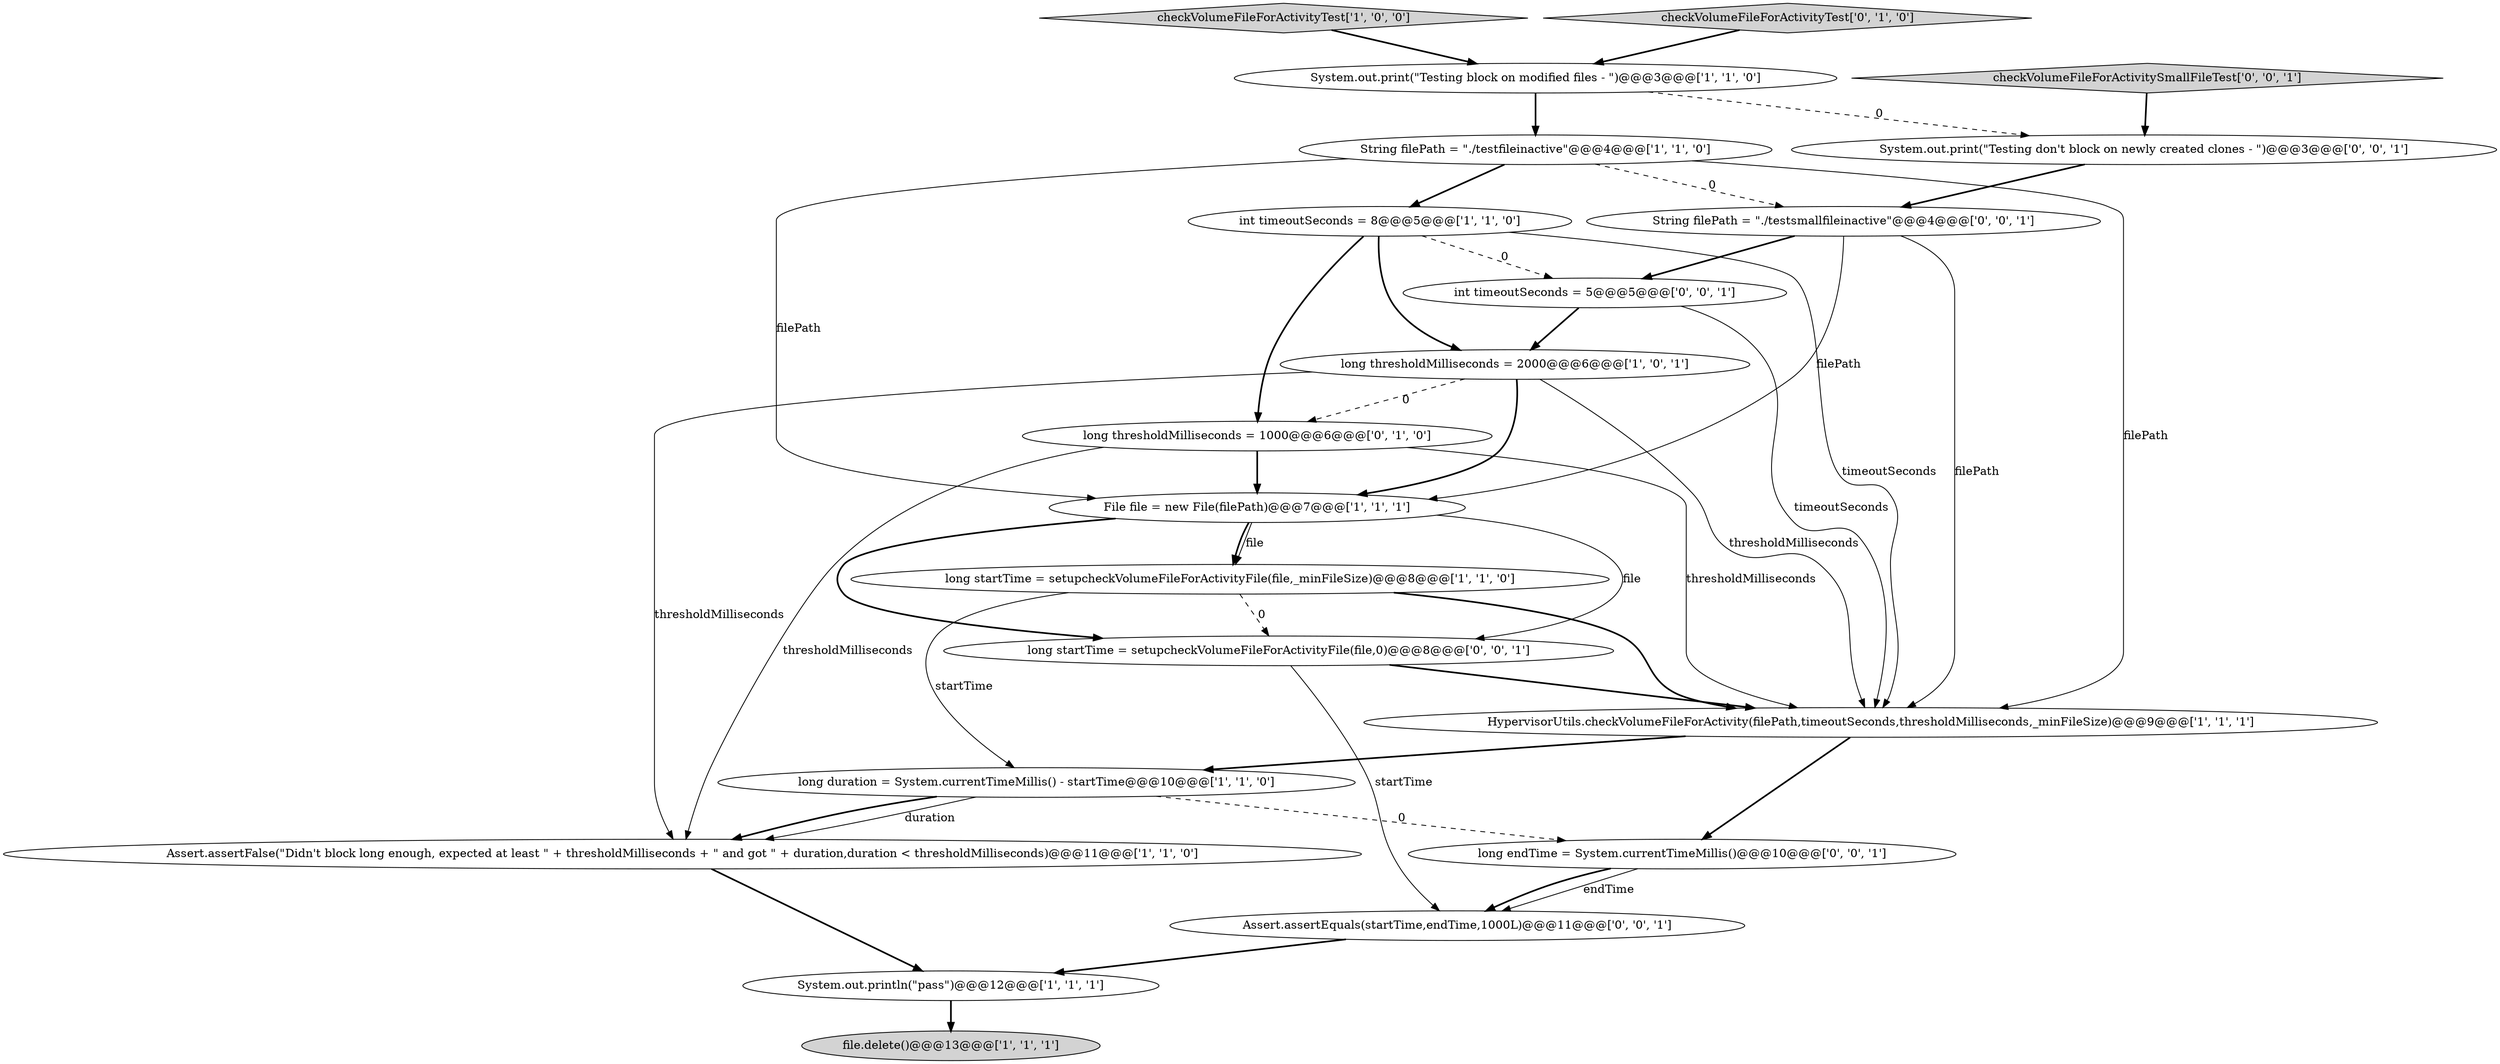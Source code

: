 digraph {
1 [style = filled, label = "Assert.assertFalse(\"Didn't block long enough, expected at least \" + thresholdMilliseconds + \" and got \" + duration,duration < thresholdMilliseconds)@@@11@@@['1', '1', '0']", fillcolor = white, shape = ellipse image = "AAA0AAABBB1BBB"];
18 [style = filled, label = "String filePath = \"./testsmallfileinactive\"@@@4@@@['0', '0', '1']", fillcolor = white, shape = ellipse image = "AAA0AAABBB3BBB"];
20 [style = filled, label = "Assert.assertEquals(startTime,endTime,1000L)@@@11@@@['0', '0', '1']", fillcolor = white, shape = ellipse image = "AAA0AAABBB3BBB"];
9 [style = filled, label = "checkVolumeFileForActivityTest['1', '0', '0']", fillcolor = lightgray, shape = diamond image = "AAA0AAABBB1BBB"];
0 [style = filled, label = "long thresholdMilliseconds = 2000@@@6@@@['1', '0', '1']", fillcolor = white, shape = ellipse image = "AAA0AAABBB1BBB"];
15 [style = filled, label = "int timeoutSeconds = 5@@@5@@@['0', '0', '1']", fillcolor = white, shape = ellipse image = "AAA0AAABBB3BBB"];
11 [style = filled, label = "long startTime = setupcheckVolumeFileForActivityFile(file,_minFileSize)@@@8@@@['1', '1', '0']", fillcolor = white, shape = ellipse image = "AAA0AAABBB1BBB"];
10 [style = filled, label = "int timeoutSeconds = 8@@@5@@@['1', '1', '0']", fillcolor = white, shape = ellipse image = "AAA0AAABBB1BBB"];
14 [style = filled, label = "checkVolumeFileForActivitySmallFileTest['0', '0', '1']", fillcolor = lightgray, shape = diamond image = "AAA0AAABBB3BBB"];
2 [style = filled, label = "File file = new File(filePath)@@@7@@@['1', '1', '1']", fillcolor = white, shape = ellipse image = "AAA0AAABBB1BBB"];
6 [style = filled, label = "HypervisorUtils.checkVolumeFileForActivity(filePath,timeoutSeconds,thresholdMilliseconds,_minFileSize)@@@9@@@['1', '1', '1']", fillcolor = white, shape = ellipse image = "AAA0AAABBB1BBB"];
13 [style = filled, label = "checkVolumeFileForActivityTest['0', '1', '0']", fillcolor = lightgray, shape = diamond image = "AAA0AAABBB2BBB"];
12 [style = filled, label = "long thresholdMilliseconds = 1000@@@6@@@['0', '1', '0']", fillcolor = white, shape = ellipse image = "AAA1AAABBB2BBB"];
16 [style = filled, label = "long endTime = System.currentTimeMillis()@@@10@@@['0', '0', '1']", fillcolor = white, shape = ellipse image = "AAA0AAABBB3BBB"];
4 [style = filled, label = "file.delete()@@@13@@@['1', '1', '1']", fillcolor = lightgray, shape = ellipse image = "AAA0AAABBB1BBB"];
19 [style = filled, label = "long startTime = setupcheckVolumeFileForActivityFile(file,0)@@@8@@@['0', '0', '1']", fillcolor = white, shape = ellipse image = "AAA0AAABBB3BBB"];
8 [style = filled, label = "System.out.println(\"pass\")@@@12@@@['1', '1', '1']", fillcolor = white, shape = ellipse image = "AAA0AAABBB1BBB"];
7 [style = filled, label = "System.out.print(\"Testing block on modified files - \")@@@3@@@['1', '1', '0']", fillcolor = white, shape = ellipse image = "AAA0AAABBB1BBB"];
3 [style = filled, label = "long duration = System.currentTimeMillis() - startTime@@@10@@@['1', '1', '0']", fillcolor = white, shape = ellipse image = "AAA0AAABBB1BBB"];
17 [style = filled, label = "System.out.print(\"Testing don't block on newly created clones - \")@@@3@@@['0', '0', '1']", fillcolor = white, shape = ellipse image = "AAA0AAABBB3BBB"];
5 [style = filled, label = "String filePath = \"./testfileinactive\"@@@4@@@['1', '1', '0']", fillcolor = white, shape = ellipse image = "AAA0AAABBB1BBB"];
0->12 [style = dashed, label="0"];
14->17 [style = bold, label=""];
13->7 [style = bold, label=""];
19->6 [style = bold, label=""];
8->4 [style = bold, label=""];
2->19 [style = solid, label="file"];
5->2 [style = solid, label="filePath"];
3->16 [style = dashed, label="0"];
2->11 [style = bold, label=""];
12->2 [style = bold, label=""];
1->8 [style = bold, label=""];
19->20 [style = solid, label="startTime"];
20->8 [style = bold, label=""];
3->1 [style = solid, label="duration"];
11->6 [style = bold, label=""];
5->6 [style = solid, label="filePath"];
12->6 [style = solid, label="thresholdMilliseconds"];
5->10 [style = bold, label=""];
0->1 [style = solid, label="thresholdMilliseconds"];
5->18 [style = dashed, label="0"];
10->15 [style = dashed, label="0"];
18->6 [style = solid, label="filePath"];
16->20 [style = solid, label="endTime"];
3->1 [style = bold, label=""];
9->7 [style = bold, label=""];
11->19 [style = dashed, label="0"];
10->12 [style = bold, label=""];
6->16 [style = bold, label=""];
7->17 [style = dashed, label="0"];
2->19 [style = bold, label=""];
2->11 [style = solid, label="file"];
15->0 [style = bold, label=""];
0->6 [style = solid, label="thresholdMilliseconds"];
18->15 [style = bold, label=""];
10->6 [style = solid, label="timeoutSeconds"];
6->3 [style = bold, label=""];
12->1 [style = solid, label="thresholdMilliseconds"];
7->5 [style = bold, label=""];
16->20 [style = bold, label=""];
15->6 [style = solid, label="timeoutSeconds"];
0->2 [style = bold, label=""];
11->3 [style = solid, label="startTime"];
18->2 [style = solid, label="filePath"];
10->0 [style = bold, label=""];
17->18 [style = bold, label=""];
}

